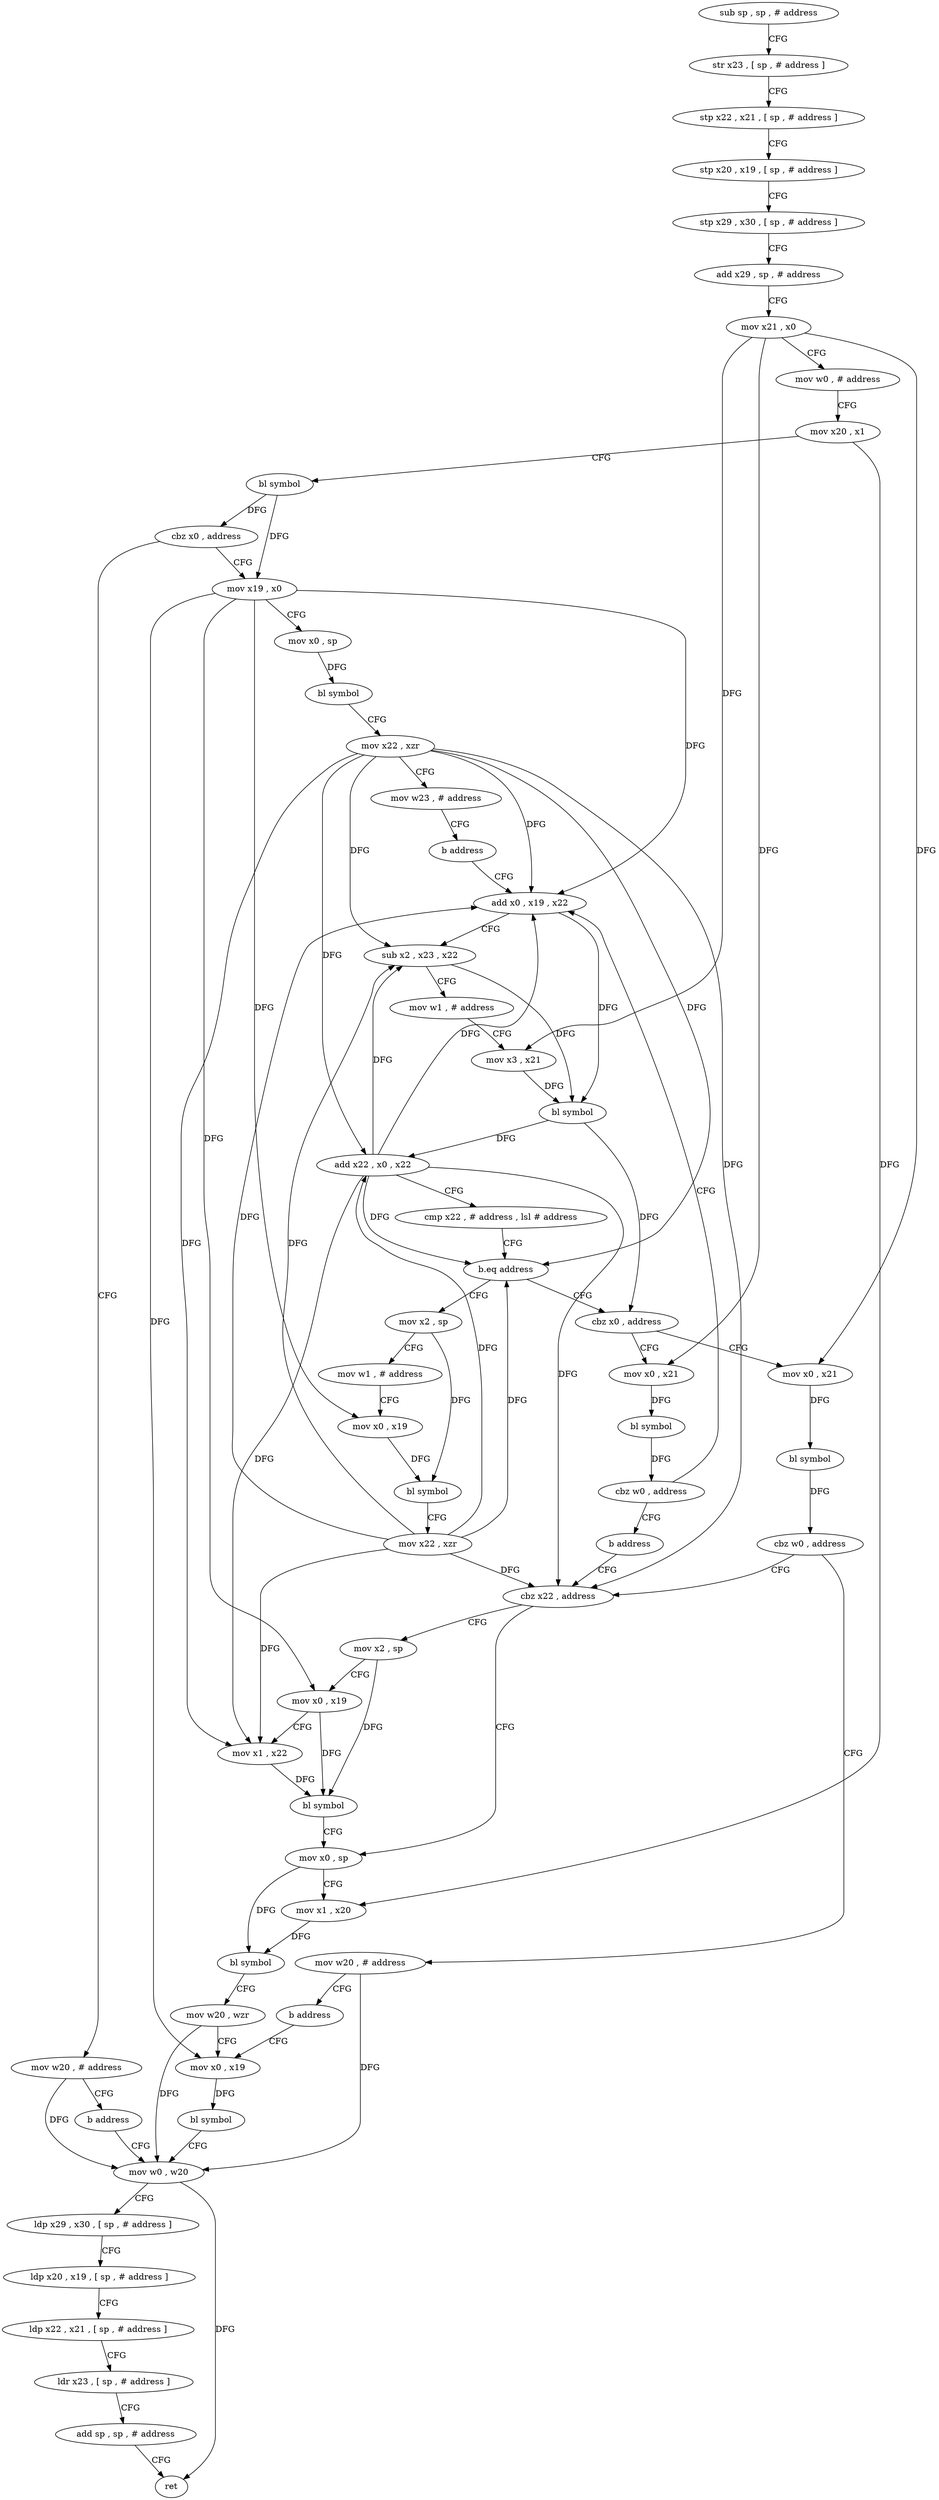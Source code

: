digraph "func" {
"4255584" [label = "sub sp , sp , # address" ]
"4255588" [label = "str x23 , [ sp , # address ]" ]
"4255592" [label = "stp x22 , x21 , [ sp , # address ]" ]
"4255596" [label = "stp x20 , x19 , [ sp , # address ]" ]
"4255600" [label = "stp x29 , x30 , [ sp , # address ]" ]
"4255604" [label = "add x29 , sp , # address" ]
"4255608" [label = "mov x21 , x0" ]
"4255612" [label = "mov w0 , # address" ]
"4255616" [label = "mov x20 , x1" ]
"4255620" [label = "bl symbol" ]
"4255624" [label = "cbz x0 , address" ]
"4255724" [label = "mov w20 , # address" ]
"4255628" [label = "mov x19 , x0" ]
"4255728" [label = "b address" ]
"4255796" [label = "mov w0 , w20" ]
"4255632" [label = "mov x0 , sp" ]
"4255636" [label = "bl symbol" ]
"4255640" [label = "mov x22 , xzr" ]
"4255644" [label = "mov w23 , # address" ]
"4255648" [label = "b address" ]
"4255672" [label = "add x0 , x19 , x22" ]
"4255800" [label = "ldp x29 , x30 , [ sp , # address ]" ]
"4255804" [label = "ldp x20 , x19 , [ sp , # address ]" ]
"4255808" [label = "ldp x22 , x21 , [ sp , # address ]" ]
"4255812" [label = "ldr x23 , [ sp , # address ]" ]
"4255816" [label = "add sp , sp , # address" ]
"4255820" [label = "ret" ]
"4255676" [label = "sub x2 , x23 , x22" ]
"4255680" [label = "mov w1 , # address" ]
"4255684" [label = "mov x3 , x21" ]
"4255688" [label = "bl symbol" ]
"4255692" [label = "add x22 , x0 , x22" ]
"4255696" [label = "cmp x22 , # address , lsl # address" ]
"4255700" [label = "b.eq address" ]
"4255652" [label = "mov x2 , sp" ]
"4255704" [label = "cbz x0 , address" ]
"4255656" [label = "mov w1 , # address" ]
"4255660" [label = "mov x0 , x19" ]
"4255664" [label = "bl symbol" ]
"4255668" [label = "mov x22 , xzr" ]
"4255732" [label = "mov x0 , x21" ]
"4255708" [label = "mov x0 , x21" ]
"4255736" [label = "bl symbol" ]
"4255740" [label = "cbz w0 , address" ]
"4255752" [label = "cbz x22 , address" ]
"4255744" [label = "mov w20 , # address" ]
"4255712" [label = "bl symbol" ]
"4255716" [label = "cbz w0 , address" ]
"4255720" [label = "b address" ]
"4255772" [label = "mov x0 , sp" ]
"4255756" [label = "mov x2 , sp" ]
"4255748" [label = "b address" ]
"4255788" [label = "mov x0 , x19" ]
"4255776" [label = "mov x1 , x20" ]
"4255780" [label = "bl symbol" ]
"4255784" [label = "mov w20 , wzr" ]
"4255760" [label = "mov x0 , x19" ]
"4255764" [label = "mov x1 , x22" ]
"4255768" [label = "bl symbol" ]
"4255792" [label = "bl symbol" ]
"4255584" -> "4255588" [ label = "CFG" ]
"4255588" -> "4255592" [ label = "CFG" ]
"4255592" -> "4255596" [ label = "CFG" ]
"4255596" -> "4255600" [ label = "CFG" ]
"4255600" -> "4255604" [ label = "CFG" ]
"4255604" -> "4255608" [ label = "CFG" ]
"4255608" -> "4255612" [ label = "CFG" ]
"4255608" -> "4255684" [ label = "DFG" ]
"4255608" -> "4255732" [ label = "DFG" ]
"4255608" -> "4255708" [ label = "DFG" ]
"4255612" -> "4255616" [ label = "CFG" ]
"4255616" -> "4255620" [ label = "CFG" ]
"4255616" -> "4255776" [ label = "DFG" ]
"4255620" -> "4255624" [ label = "DFG" ]
"4255620" -> "4255628" [ label = "DFG" ]
"4255624" -> "4255724" [ label = "CFG" ]
"4255624" -> "4255628" [ label = "CFG" ]
"4255724" -> "4255728" [ label = "CFG" ]
"4255724" -> "4255796" [ label = "DFG" ]
"4255628" -> "4255632" [ label = "CFG" ]
"4255628" -> "4255672" [ label = "DFG" ]
"4255628" -> "4255660" [ label = "DFG" ]
"4255628" -> "4255760" [ label = "DFG" ]
"4255628" -> "4255788" [ label = "DFG" ]
"4255728" -> "4255796" [ label = "CFG" ]
"4255796" -> "4255800" [ label = "CFG" ]
"4255796" -> "4255820" [ label = "DFG" ]
"4255632" -> "4255636" [ label = "DFG" ]
"4255636" -> "4255640" [ label = "CFG" ]
"4255640" -> "4255644" [ label = "CFG" ]
"4255640" -> "4255672" [ label = "DFG" ]
"4255640" -> "4255676" [ label = "DFG" ]
"4255640" -> "4255692" [ label = "DFG" ]
"4255640" -> "4255700" [ label = "DFG" ]
"4255640" -> "4255752" [ label = "DFG" ]
"4255640" -> "4255764" [ label = "DFG" ]
"4255644" -> "4255648" [ label = "CFG" ]
"4255648" -> "4255672" [ label = "CFG" ]
"4255672" -> "4255676" [ label = "CFG" ]
"4255672" -> "4255688" [ label = "DFG" ]
"4255800" -> "4255804" [ label = "CFG" ]
"4255804" -> "4255808" [ label = "CFG" ]
"4255808" -> "4255812" [ label = "CFG" ]
"4255812" -> "4255816" [ label = "CFG" ]
"4255816" -> "4255820" [ label = "CFG" ]
"4255676" -> "4255680" [ label = "CFG" ]
"4255676" -> "4255688" [ label = "DFG" ]
"4255680" -> "4255684" [ label = "CFG" ]
"4255684" -> "4255688" [ label = "DFG" ]
"4255688" -> "4255692" [ label = "DFG" ]
"4255688" -> "4255704" [ label = "DFG" ]
"4255692" -> "4255696" [ label = "CFG" ]
"4255692" -> "4255672" [ label = "DFG" ]
"4255692" -> "4255676" [ label = "DFG" ]
"4255692" -> "4255700" [ label = "DFG" ]
"4255692" -> "4255752" [ label = "DFG" ]
"4255692" -> "4255764" [ label = "DFG" ]
"4255696" -> "4255700" [ label = "CFG" ]
"4255700" -> "4255652" [ label = "CFG" ]
"4255700" -> "4255704" [ label = "CFG" ]
"4255652" -> "4255656" [ label = "CFG" ]
"4255652" -> "4255664" [ label = "DFG" ]
"4255704" -> "4255732" [ label = "CFG" ]
"4255704" -> "4255708" [ label = "CFG" ]
"4255656" -> "4255660" [ label = "CFG" ]
"4255660" -> "4255664" [ label = "DFG" ]
"4255664" -> "4255668" [ label = "CFG" ]
"4255668" -> "4255672" [ label = "DFG" ]
"4255668" -> "4255676" [ label = "DFG" ]
"4255668" -> "4255692" [ label = "DFG" ]
"4255668" -> "4255700" [ label = "DFG" ]
"4255668" -> "4255752" [ label = "DFG" ]
"4255668" -> "4255764" [ label = "DFG" ]
"4255732" -> "4255736" [ label = "DFG" ]
"4255708" -> "4255712" [ label = "DFG" ]
"4255736" -> "4255740" [ label = "DFG" ]
"4255740" -> "4255752" [ label = "CFG" ]
"4255740" -> "4255744" [ label = "CFG" ]
"4255752" -> "4255772" [ label = "CFG" ]
"4255752" -> "4255756" [ label = "CFG" ]
"4255744" -> "4255748" [ label = "CFG" ]
"4255744" -> "4255796" [ label = "DFG" ]
"4255712" -> "4255716" [ label = "DFG" ]
"4255716" -> "4255672" [ label = "CFG" ]
"4255716" -> "4255720" [ label = "CFG" ]
"4255720" -> "4255752" [ label = "CFG" ]
"4255772" -> "4255776" [ label = "CFG" ]
"4255772" -> "4255780" [ label = "DFG" ]
"4255756" -> "4255760" [ label = "CFG" ]
"4255756" -> "4255768" [ label = "DFG" ]
"4255748" -> "4255788" [ label = "CFG" ]
"4255788" -> "4255792" [ label = "DFG" ]
"4255776" -> "4255780" [ label = "DFG" ]
"4255780" -> "4255784" [ label = "CFG" ]
"4255784" -> "4255788" [ label = "CFG" ]
"4255784" -> "4255796" [ label = "DFG" ]
"4255760" -> "4255764" [ label = "CFG" ]
"4255760" -> "4255768" [ label = "DFG" ]
"4255764" -> "4255768" [ label = "DFG" ]
"4255768" -> "4255772" [ label = "CFG" ]
"4255792" -> "4255796" [ label = "CFG" ]
}
